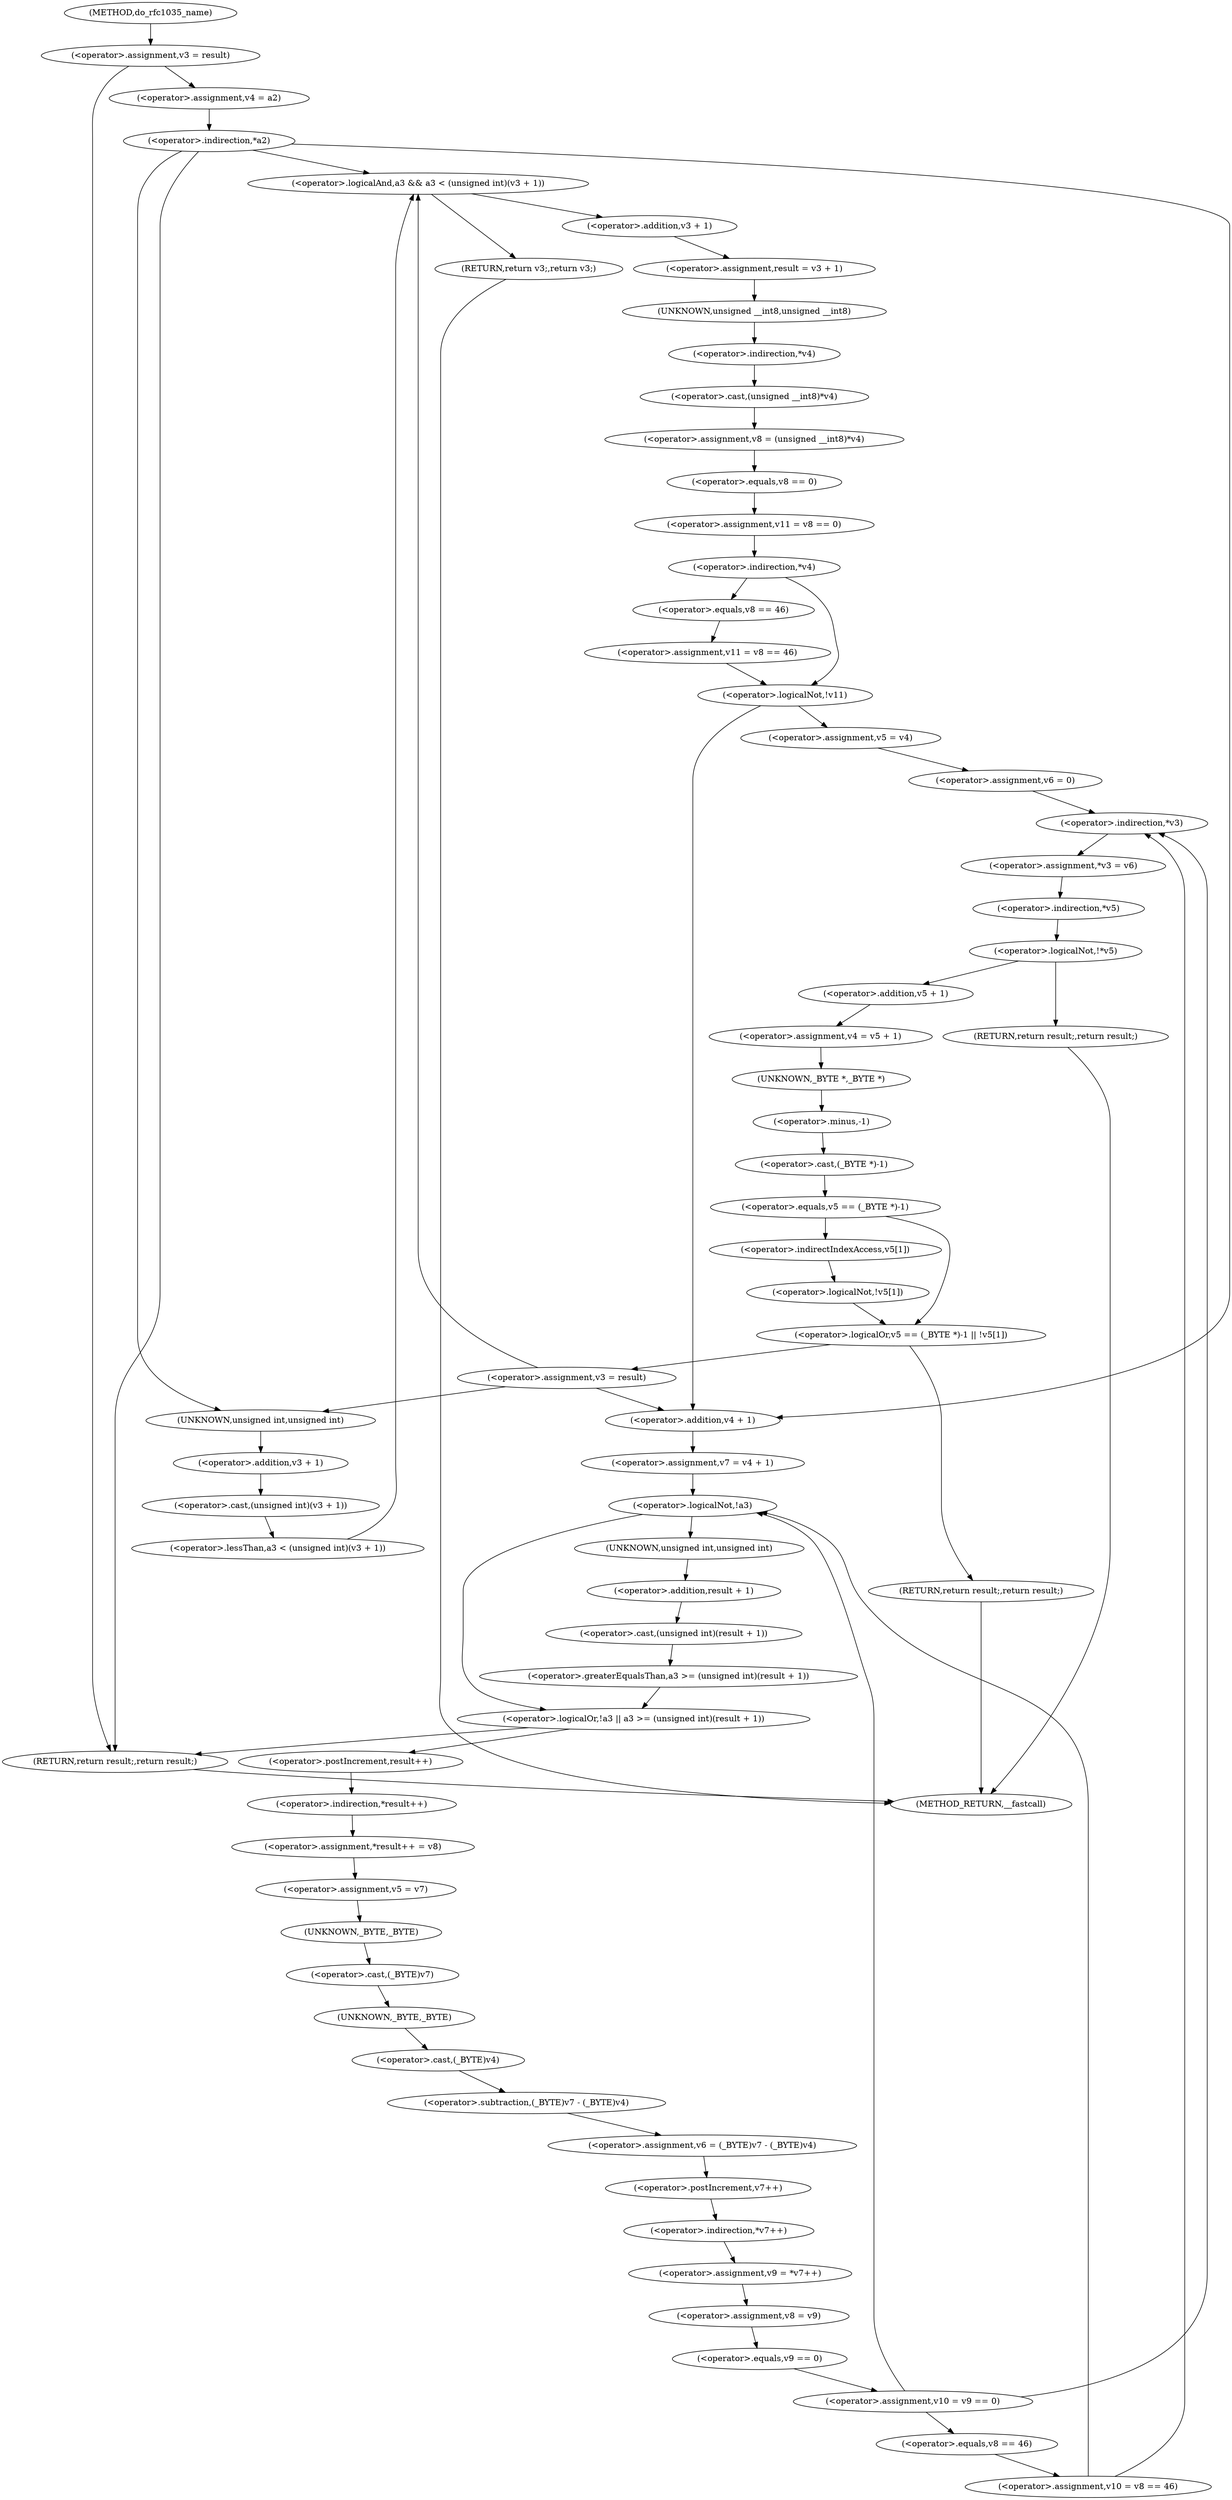 digraph do_rfc1035_name {  
"1000124" [label = "(<operator>.assignment,v3 = result)" ]
"1000130" [label = "(<operator>.assignment,v4 = a2)" ]
"1000134" [label = "(<operator>.indirection,*a2)" ]
"1000141" [label = "(<operator>.logicalAnd,a3 && a3 < (unsigned int)(v3 + 1))" ]
"1000143" [label = "(<operator>.lessThan,a3 < (unsigned int)(v3 + 1))" ]
"1000145" [label = "(<operator>.cast,(unsigned int)(v3 + 1))" ]
"1000146" [label = "(UNKNOWN,unsigned int,unsigned int)" ]
"1000147" [label = "(<operator>.addition,v3 + 1)" ]
"1000150" [label = "(RETURN,return v3;,return v3;)" ]
"1000152" [label = "(<operator>.assignment,result = v3 + 1)" ]
"1000154" [label = "(<operator>.addition,v3 + 1)" ]
"1000157" [label = "(<operator>.assignment,v8 = (unsigned __int8)*v4)" ]
"1000159" [label = "(<operator>.cast,(unsigned __int8)*v4)" ]
"1000160" [label = "(UNKNOWN,unsigned __int8,unsigned __int8)" ]
"1000161" [label = "(<operator>.indirection,*v4)" ]
"1000163" [label = "(<operator>.assignment,v11 = v8 == 0)" ]
"1000165" [label = "(<operator>.equals,v8 == 0)" ]
"1000169" [label = "(<operator>.indirection,*v4)" ]
"1000171" [label = "(<operator>.assignment,v11 = v8 == 46)" ]
"1000173" [label = "(<operator>.equals,v8 == 46)" ]
"1000177" [label = "(<operator>.logicalNot,!v11)" ]
"1000180" [label = "(<operator>.assignment,v5 = v4)" ]
"1000183" [label = "(<operator>.assignment,v6 = 0)" ]
"1000187" [label = "(<operator>.assignment,*v3 = v6)" ]
"1000188" [label = "(<operator>.indirection,*v3)" ]
"1000192" [label = "(<operator>.logicalNot,!*v5)" ]
"1000193" [label = "(<operator>.indirection,*v5)" ]
"1000195" [label = "(RETURN,return result;,return result;)" ]
"1000197" [label = "(<operator>.assignment,v4 = v5 + 1)" ]
"1000199" [label = "(<operator>.addition,v5 + 1)" ]
"1000203" [label = "(<operator>.logicalOr,v5 == (_BYTE *)-1 || !v5[1])" ]
"1000204" [label = "(<operator>.equals,v5 == (_BYTE *)-1)" ]
"1000206" [label = "(<operator>.cast,(_BYTE *)-1)" ]
"1000207" [label = "(UNKNOWN,_BYTE *,_BYTE *)" ]
"1000208" [label = "(<operator>.minus,-1)" ]
"1000210" [label = "(<operator>.logicalNot,!v5[1])" ]
"1000211" [label = "(<operator>.indirectIndexAccess,v5[1])" ]
"1000214" [label = "(RETURN,return result;,return result;)" ]
"1000216" [label = "(<operator>.assignment,v3 = result)" ]
"1000219" [label = "(<operator>.assignment,v7 = v4 + 1)" ]
"1000221" [label = "(<operator>.addition,v4 + 1)" ]
"1000225" [label = "(<operator>.logicalOr,!a3 || a3 >= (unsigned int)(result + 1))" ]
"1000226" [label = "(<operator>.logicalNot,!a3)" ]
"1000228" [label = "(<operator>.greaterEqualsThan,a3 >= (unsigned int)(result + 1))" ]
"1000230" [label = "(<operator>.cast,(unsigned int)(result + 1))" ]
"1000231" [label = "(UNKNOWN,unsigned int,unsigned int)" ]
"1000232" [label = "(<operator>.addition,result + 1)" ]
"1000236" [label = "(<operator>.assignment,*result++ = v8)" ]
"1000237" [label = "(<operator>.indirection,*result++)" ]
"1000238" [label = "(<operator>.postIncrement,result++)" ]
"1000241" [label = "(<operator>.assignment,v5 = v7)" ]
"1000244" [label = "(<operator>.assignment,v6 = (_BYTE)v7 - (_BYTE)v4)" ]
"1000246" [label = "(<operator>.subtraction,(_BYTE)v7 - (_BYTE)v4)" ]
"1000247" [label = "(<operator>.cast,(_BYTE)v7)" ]
"1000248" [label = "(UNKNOWN,_BYTE,_BYTE)" ]
"1000250" [label = "(<operator>.cast,(_BYTE)v4)" ]
"1000251" [label = "(UNKNOWN,_BYTE,_BYTE)" ]
"1000253" [label = "(<operator>.assignment,v9 = *v7++)" ]
"1000255" [label = "(<operator>.indirection,*v7++)" ]
"1000256" [label = "(<operator>.postIncrement,v7++)" ]
"1000258" [label = "(<operator>.assignment,v8 = v9)" ]
"1000261" [label = "(<operator>.assignment,v10 = v9 == 0)" ]
"1000263" [label = "(<operator>.equals,v9 == 0)" ]
"1000268" [label = "(<operator>.assignment,v10 = v8 == 46)" ]
"1000270" [label = "(<operator>.equals,v8 == 46)" ]
"1000276" [label = "(RETURN,return result;,return result;)" ]
"1000110" [label = "(METHOD,do_rfc1035_name)" ]
"1000278" [label = "(METHOD_RETURN,__fastcall)" ]
  "1000124" -> "1000130" 
  "1000124" -> "1000276" 
  "1000130" -> "1000134" 
  "1000134" -> "1000141" 
  "1000134" -> "1000146" 
  "1000134" -> "1000221" 
  "1000134" -> "1000276" 
  "1000141" -> "1000150" 
  "1000141" -> "1000154" 
  "1000143" -> "1000141" 
  "1000145" -> "1000143" 
  "1000146" -> "1000147" 
  "1000147" -> "1000145" 
  "1000150" -> "1000278" 
  "1000152" -> "1000160" 
  "1000154" -> "1000152" 
  "1000157" -> "1000165" 
  "1000159" -> "1000157" 
  "1000160" -> "1000161" 
  "1000161" -> "1000159" 
  "1000163" -> "1000169" 
  "1000165" -> "1000163" 
  "1000169" -> "1000173" 
  "1000169" -> "1000177" 
  "1000171" -> "1000177" 
  "1000173" -> "1000171" 
  "1000177" -> "1000221" 
  "1000177" -> "1000180" 
  "1000180" -> "1000183" 
  "1000183" -> "1000188" 
  "1000187" -> "1000193" 
  "1000188" -> "1000187" 
  "1000192" -> "1000195" 
  "1000192" -> "1000199" 
  "1000193" -> "1000192" 
  "1000195" -> "1000278" 
  "1000197" -> "1000207" 
  "1000199" -> "1000197" 
  "1000203" -> "1000214" 
  "1000203" -> "1000216" 
  "1000204" -> "1000203" 
  "1000204" -> "1000211" 
  "1000206" -> "1000204" 
  "1000207" -> "1000208" 
  "1000208" -> "1000206" 
  "1000210" -> "1000203" 
  "1000211" -> "1000210" 
  "1000214" -> "1000278" 
  "1000216" -> "1000141" 
  "1000216" -> "1000146" 
  "1000216" -> "1000221" 
  "1000219" -> "1000226" 
  "1000221" -> "1000219" 
  "1000225" -> "1000238" 
  "1000225" -> "1000276" 
  "1000226" -> "1000225" 
  "1000226" -> "1000231" 
  "1000228" -> "1000225" 
  "1000230" -> "1000228" 
  "1000231" -> "1000232" 
  "1000232" -> "1000230" 
  "1000236" -> "1000241" 
  "1000237" -> "1000236" 
  "1000238" -> "1000237" 
  "1000241" -> "1000248" 
  "1000244" -> "1000256" 
  "1000246" -> "1000244" 
  "1000247" -> "1000251" 
  "1000248" -> "1000247" 
  "1000250" -> "1000246" 
  "1000251" -> "1000250" 
  "1000253" -> "1000258" 
  "1000255" -> "1000253" 
  "1000256" -> "1000255" 
  "1000258" -> "1000263" 
  "1000261" -> "1000270" 
  "1000261" -> "1000226" 
  "1000261" -> "1000188" 
  "1000263" -> "1000261" 
  "1000268" -> "1000226" 
  "1000268" -> "1000188" 
  "1000270" -> "1000268" 
  "1000276" -> "1000278" 
  "1000110" -> "1000124" 
}
